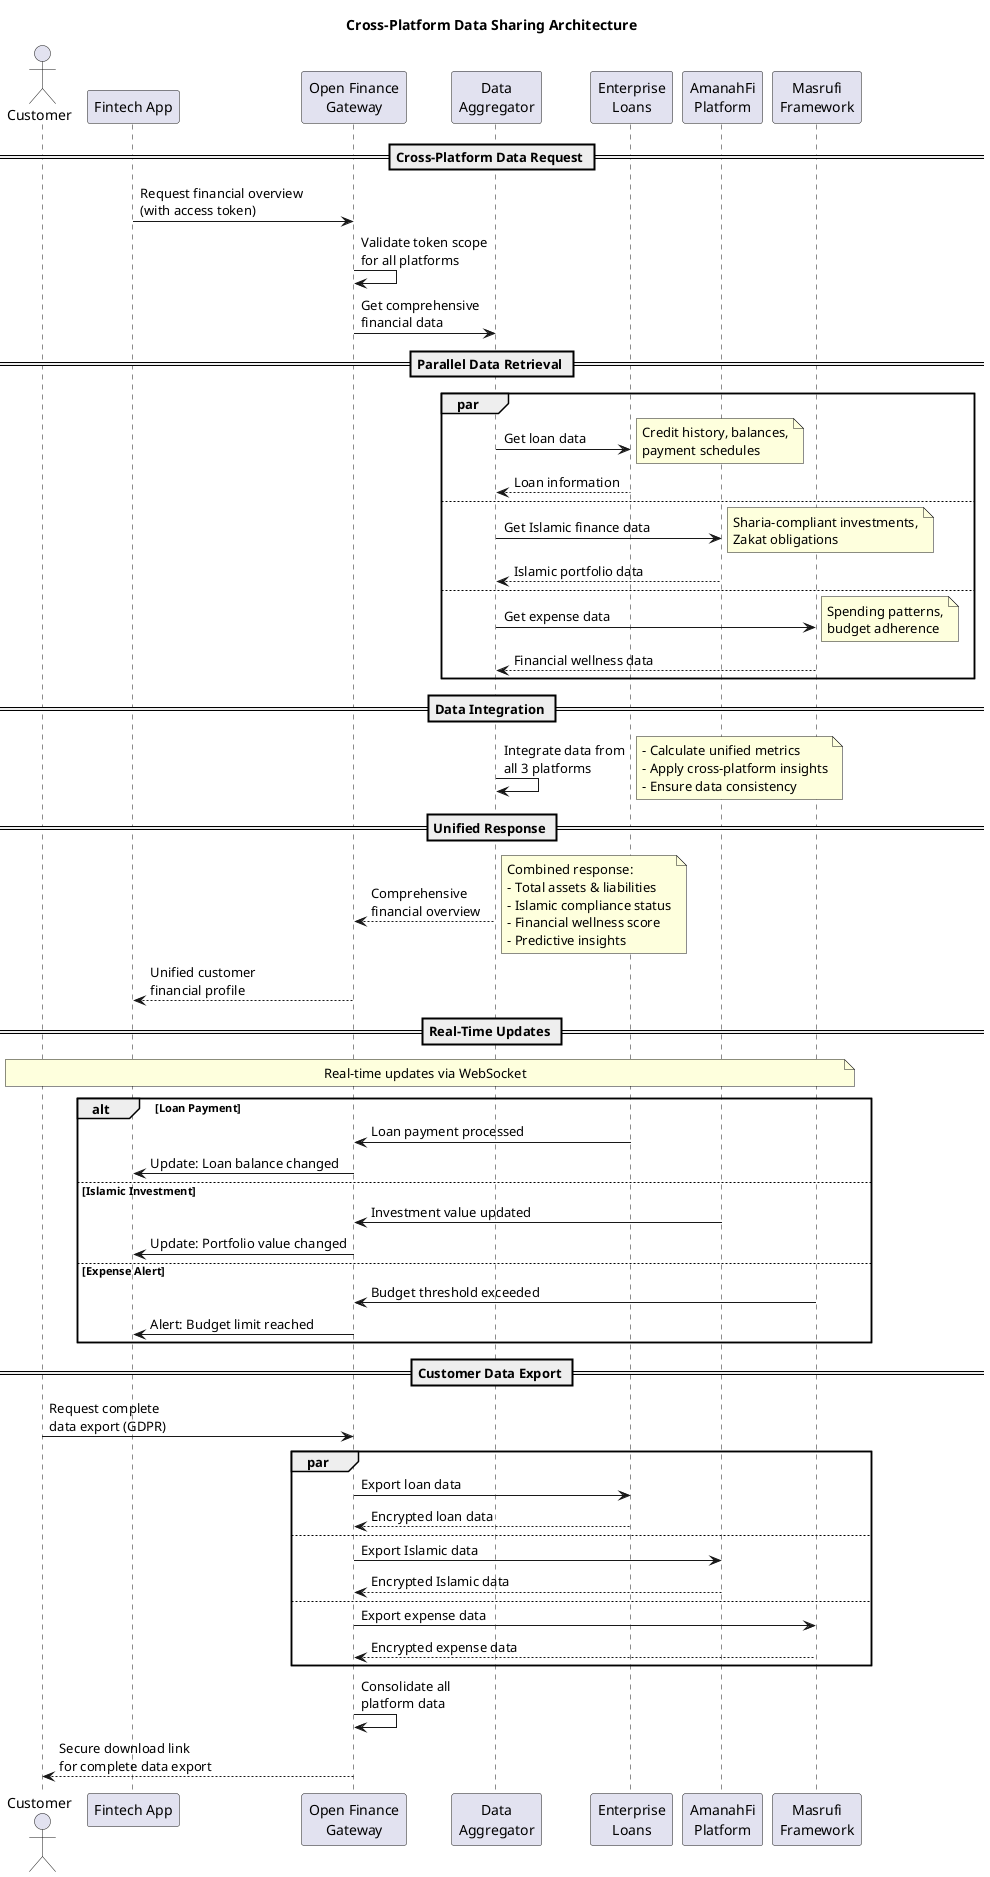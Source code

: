 @startuml data-sharing-simple

title Cross-Platform Data Sharing Architecture

actor "Customer" as Customer
participant "Fintech App" as Fintech
participant "Open Finance\nGateway" as Gateway  
participant "Data\nAggregator" as Aggregator
participant "Enterprise\nLoans" as Loans
participant "AmanahFi\nPlatform" as Islamic
participant "Masrufi\nFramework" as Expense

== Cross-Platform Data Request ==
Fintech -> Gateway: Request financial overview\n(with access token)
Gateway -> Gateway: Validate token scope\nfor all platforms

Gateway -> Aggregator: Get comprehensive\nfinancial data

== Parallel Data Retrieval ==
par
  Aggregator -> Loans: Get loan data
  note right: Credit history, balances,\npayment schedules
  Loans --> Aggregator: Loan information
else
  Aggregator -> Islamic: Get Islamic finance data  
  note right: Sharia-compliant investments,\nZakat obligations
  Islamic --> Aggregator: Islamic portfolio data
else
  Aggregator -> Expense: Get expense data
  note right: Spending patterns,\nbudget adherence
  Expense --> Aggregator: Financial wellness data
end

== Data Integration ==
Aggregator -> Aggregator: Integrate data from\nall 3 platforms
note right: - Calculate unified metrics\n- Apply cross-platform insights\n- Ensure data consistency

== Unified Response ==
Aggregator --> Gateway: Comprehensive\nfinancial overview
note right: Combined response:\n- Total assets & liabilities\n- Islamic compliance status\n- Financial wellness score\n- Predictive insights

Gateway --> Fintech: Unified customer\nfinancial profile

== Real-Time Updates ==
note over Customer, Expense: Real-time updates via WebSocket

alt Loan Payment
  Loans -> Gateway: Loan payment processed
  Gateway -> Fintech: Update: Loan balance changed
else Islamic Investment
  Islamic -> Gateway: Investment value updated  
  Gateway -> Fintech: Update: Portfolio value changed
else Expense Alert
  Expense -> Gateway: Budget threshold exceeded
  Gateway -> Fintech: Alert: Budget limit reached
end

== Customer Data Export ==
Customer -> Gateway: Request complete\ndata export (GDPR)

par
  Gateway -> Loans: Export loan data
  Loans --> Gateway: Encrypted loan data
else
  Gateway -> Islamic: Export Islamic data
  Islamic --> Gateway: Encrypted Islamic data  
else
  Gateway -> Expense: Export expense data
  Expense --> Gateway: Encrypted expense data
end

Gateway -> Gateway: Consolidate all\nplatform data
Gateway --> Customer: Secure download link\nfor complete data export

@enduml